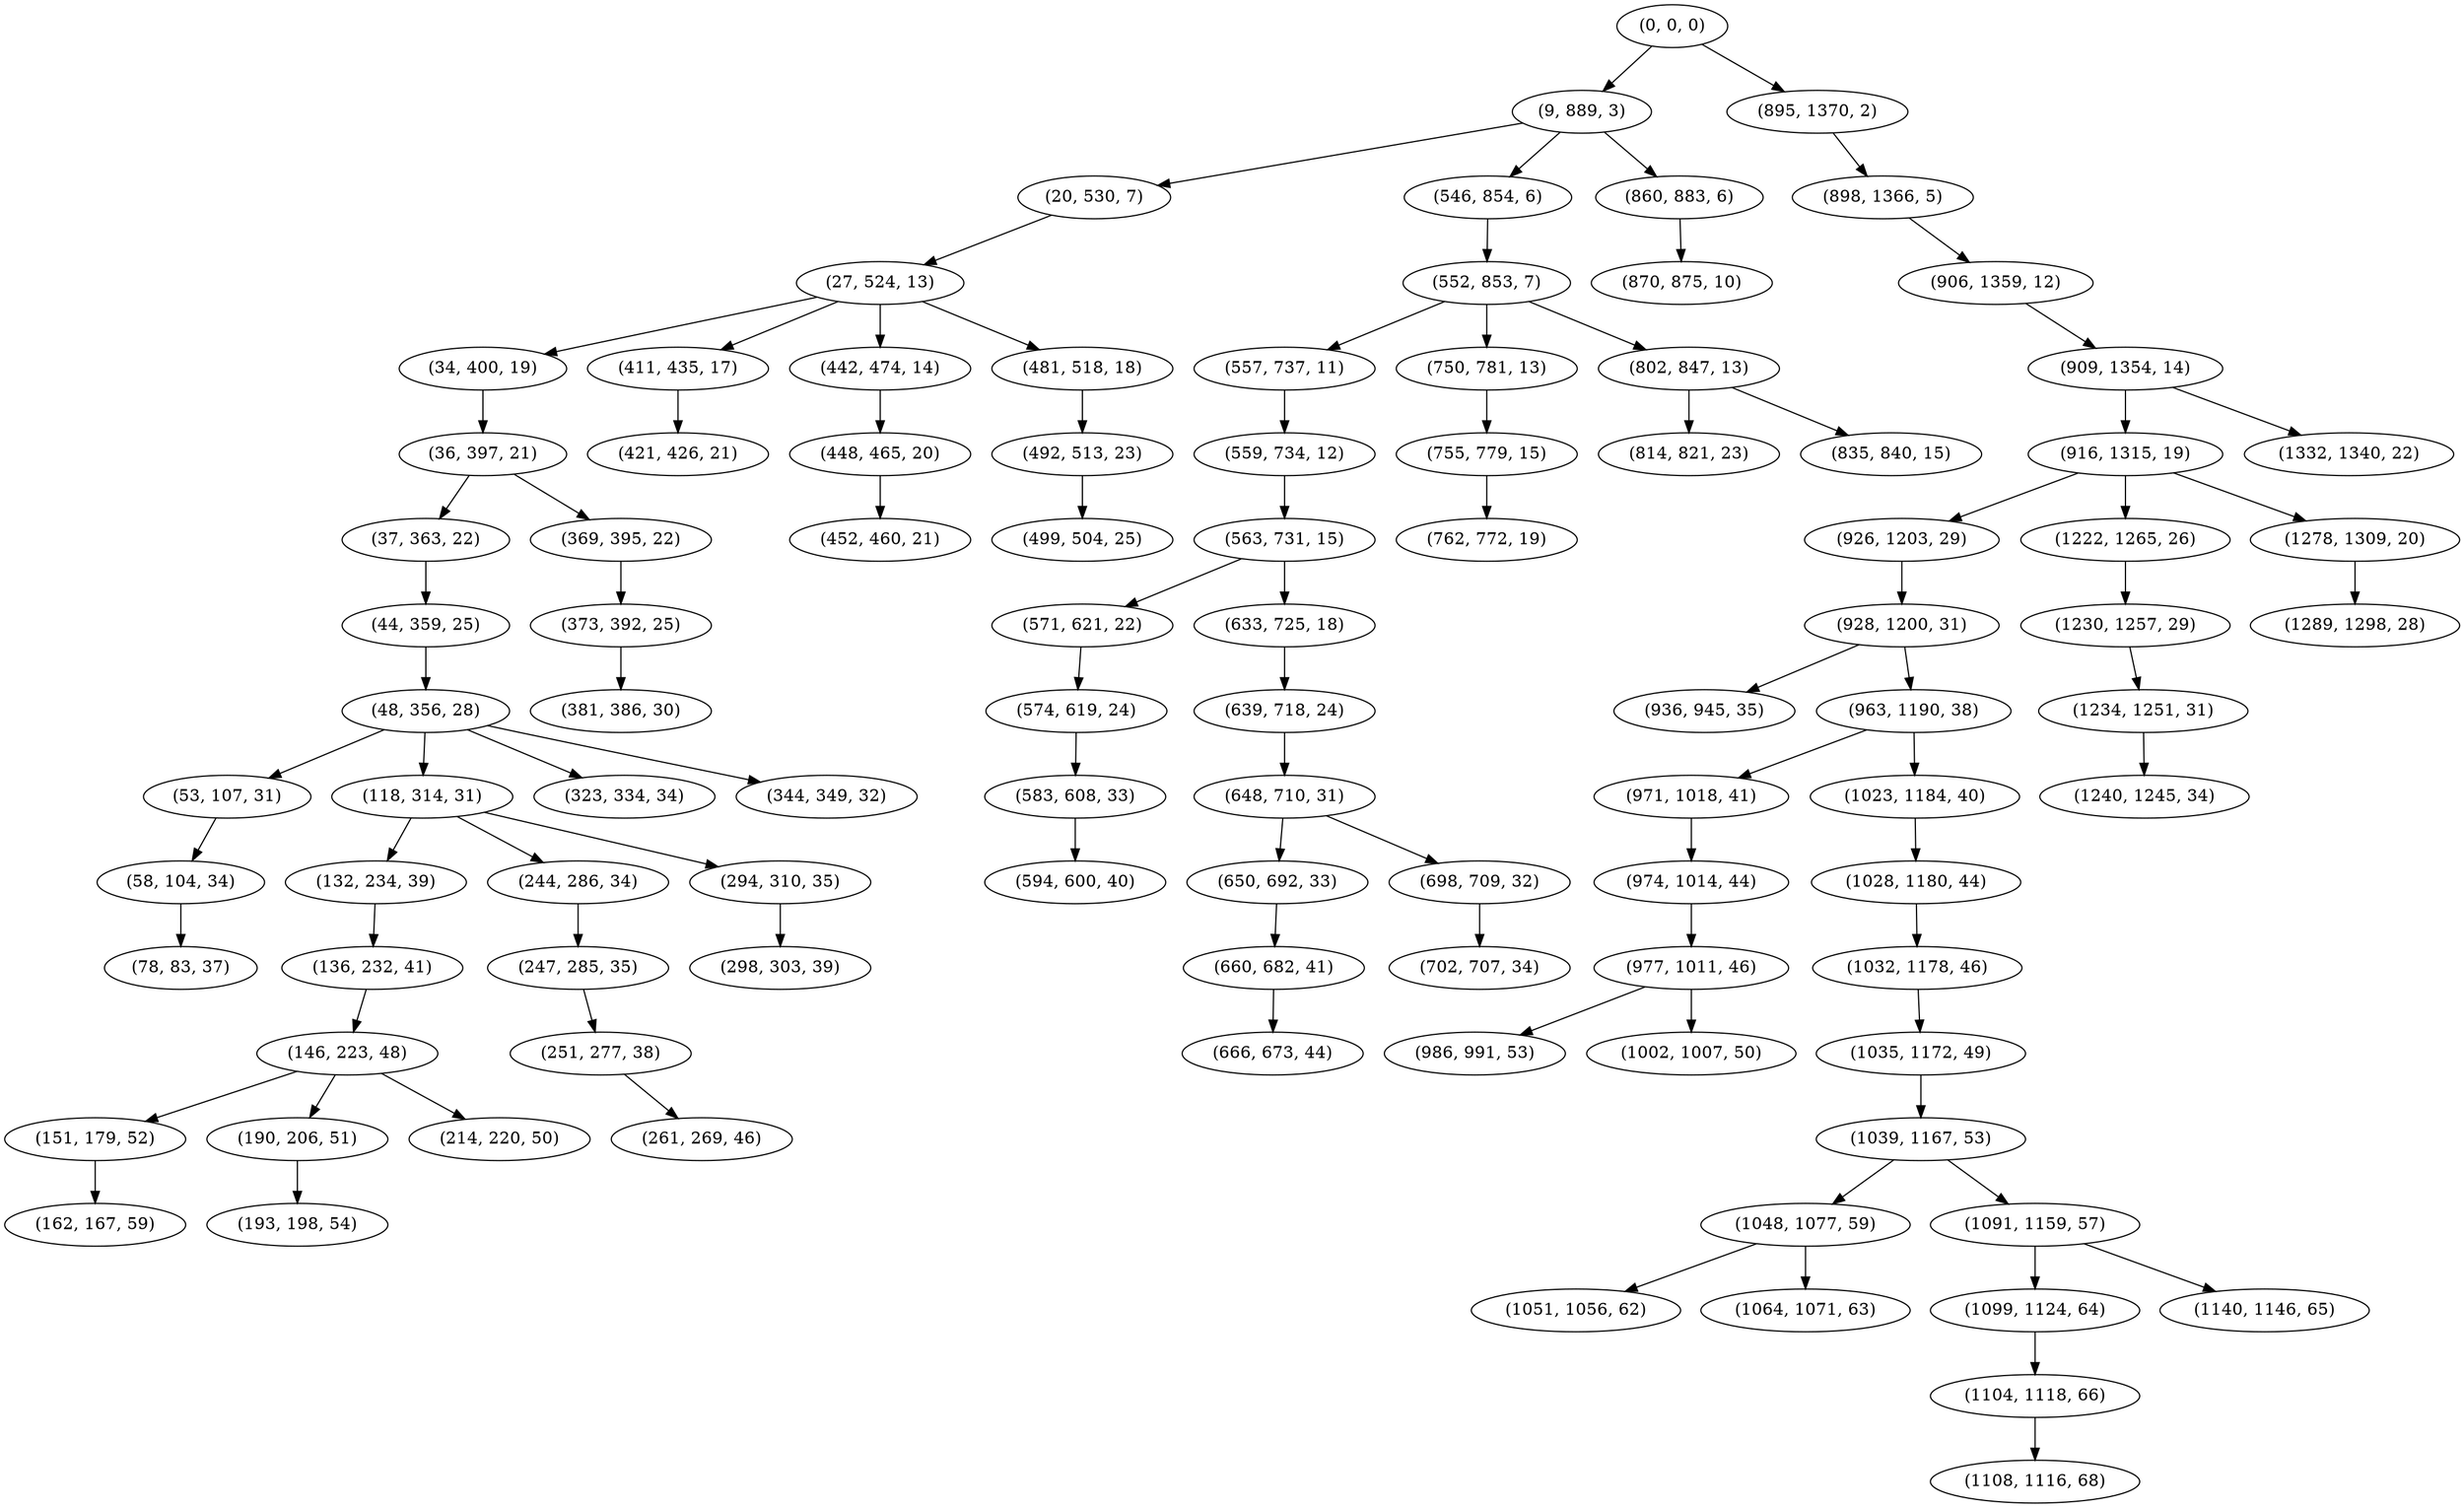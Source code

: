 digraph tree {
    "(0, 0, 0)";
    "(9, 889, 3)";
    "(20, 530, 7)";
    "(27, 524, 13)";
    "(34, 400, 19)";
    "(36, 397, 21)";
    "(37, 363, 22)";
    "(44, 359, 25)";
    "(48, 356, 28)";
    "(53, 107, 31)";
    "(58, 104, 34)";
    "(78, 83, 37)";
    "(118, 314, 31)";
    "(132, 234, 39)";
    "(136, 232, 41)";
    "(146, 223, 48)";
    "(151, 179, 52)";
    "(162, 167, 59)";
    "(190, 206, 51)";
    "(193, 198, 54)";
    "(214, 220, 50)";
    "(244, 286, 34)";
    "(247, 285, 35)";
    "(251, 277, 38)";
    "(261, 269, 46)";
    "(294, 310, 35)";
    "(298, 303, 39)";
    "(323, 334, 34)";
    "(344, 349, 32)";
    "(369, 395, 22)";
    "(373, 392, 25)";
    "(381, 386, 30)";
    "(411, 435, 17)";
    "(421, 426, 21)";
    "(442, 474, 14)";
    "(448, 465, 20)";
    "(452, 460, 21)";
    "(481, 518, 18)";
    "(492, 513, 23)";
    "(499, 504, 25)";
    "(546, 854, 6)";
    "(552, 853, 7)";
    "(557, 737, 11)";
    "(559, 734, 12)";
    "(563, 731, 15)";
    "(571, 621, 22)";
    "(574, 619, 24)";
    "(583, 608, 33)";
    "(594, 600, 40)";
    "(633, 725, 18)";
    "(639, 718, 24)";
    "(648, 710, 31)";
    "(650, 692, 33)";
    "(660, 682, 41)";
    "(666, 673, 44)";
    "(698, 709, 32)";
    "(702, 707, 34)";
    "(750, 781, 13)";
    "(755, 779, 15)";
    "(762, 772, 19)";
    "(802, 847, 13)";
    "(814, 821, 23)";
    "(835, 840, 15)";
    "(860, 883, 6)";
    "(870, 875, 10)";
    "(895, 1370, 2)";
    "(898, 1366, 5)";
    "(906, 1359, 12)";
    "(909, 1354, 14)";
    "(916, 1315, 19)";
    "(926, 1203, 29)";
    "(928, 1200, 31)";
    "(936, 945, 35)";
    "(963, 1190, 38)";
    "(971, 1018, 41)";
    "(974, 1014, 44)";
    "(977, 1011, 46)";
    "(986, 991, 53)";
    "(1002, 1007, 50)";
    "(1023, 1184, 40)";
    "(1028, 1180, 44)";
    "(1032, 1178, 46)";
    "(1035, 1172, 49)";
    "(1039, 1167, 53)";
    "(1048, 1077, 59)";
    "(1051, 1056, 62)";
    "(1064, 1071, 63)";
    "(1091, 1159, 57)";
    "(1099, 1124, 64)";
    "(1104, 1118, 66)";
    "(1108, 1116, 68)";
    "(1140, 1146, 65)";
    "(1222, 1265, 26)";
    "(1230, 1257, 29)";
    "(1234, 1251, 31)";
    "(1240, 1245, 34)";
    "(1278, 1309, 20)";
    "(1289, 1298, 28)";
    "(1332, 1340, 22)";
    "(0, 0, 0)" -> "(9, 889, 3)";
    "(0, 0, 0)" -> "(895, 1370, 2)";
    "(9, 889, 3)" -> "(20, 530, 7)";
    "(9, 889, 3)" -> "(546, 854, 6)";
    "(9, 889, 3)" -> "(860, 883, 6)";
    "(20, 530, 7)" -> "(27, 524, 13)";
    "(27, 524, 13)" -> "(34, 400, 19)";
    "(27, 524, 13)" -> "(411, 435, 17)";
    "(27, 524, 13)" -> "(442, 474, 14)";
    "(27, 524, 13)" -> "(481, 518, 18)";
    "(34, 400, 19)" -> "(36, 397, 21)";
    "(36, 397, 21)" -> "(37, 363, 22)";
    "(36, 397, 21)" -> "(369, 395, 22)";
    "(37, 363, 22)" -> "(44, 359, 25)";
    "(44, 359, 25)" -> "(48, 356, 28)";
    "(48, 356, 28)" -> "(53, 107, 31)";
    "(48, 356, 28)" -> "(118, 314, 31)";
    "(48, 356, 28)" -> "(323, 334, 34)";
    "(48, 356, 28)" -> "(344, 349, 32)";
    "(53, 107, 31)" -> "(58, 104, 34)";
    "(58, 104, 34)" -> "(78, 83, 37)";
    "(118, 314, 31)" -> "(132, 234, 39)";
    "(118, 314, 31)" -> "(244, 286, 34)";
    "(118, 314, 31)" -> "(294, 310, 35)";
    "(132, 234, 39)" -> "(136, 232, 41)";
    "(136, 232, 41)" -> "(146, 223, 48)";
    "(146, 223, 48)" -> "(151, 179, 52)";
    "(146, 223, 48)" -> "(190, 206, 51)";
    "(146, 223, 48)" -> "(214, 220, 50)";
    "(151, 179, 52)" -> "(162, 167, 59)";
    "(190, 206, 51)" -> "(193, 198, 54)";
    "(244, 286, 34)" -> "(247, 285, 35)";
    "(247, 285, 35)" -> "(251, 277, 38)";
    "(251, 277, 38)" -> "(261, 269, 46)";
    "(294, 310, 35)" -> "(298, 303, 39)";
    "(369, 395, 22)" -> "(373, 392, 25)";
    "(373, 392, 25)" -> "(381, 386, 30)";
    "(411, 435, 17)" -> "(421, 426, 21)";
    "(442, 474, 14)" -> "(448, 465, 20)";
    "(448, 465, 20)" -> "(452, 460, 21)";
    "(481, 518, 18)" -> "(492, 513, 23)";
    "(492, 513, 23)" -> "(499, 504, 25)";
    "(546, 854, 6)" -> "(552, 853, 7)";
    "(552, 853, 7)" -> "(557, 737, 11)";
    "(552, 853, 7)" -> "(750, 781, 13)";
    "(552, 853, 7)" -> "(802, 847, 13)";
    "(557, 737, 11)" -> "(559, 734, 12)";
    "(559, 734, 12)" -> "(563, 731, 15)";
    "(563, 731, 15)" -> "(571, 621, 22)";
    "(563, 731, 15)" -> "(633, 725, 18)";
    "(571, 621, 22)" -> "(574, 619, 24)";
    "(574, 619, 24)" -> "(583, 608, 33)";
    "(583, 608, 33)" -> "(594, 600, 40)";
    "(633, 725, 18)" -> "(639, 718, 24)";
    "(639, 718, 24)" -> "(648, 710, 31)";
    "(648, 710, 31)" -> "(650, 692, 33)";
    "(648, 710, 31)" -> "(698, 709, 32)";
    "(650, 692, 33)" -> "(660, 682, 41)";
    "(660, 682, 41)" -> "(666, 673, 44)";
    "(698, 709, 32)" -> "(702, 707, 34)";
    "(750, 781, 13)" -> "(755, 779, 15)";
    "(755, 779, 15)" -> "(762, 772, 19)";
    "(802, 847, 13)" -> "(814, 821, 23)";
    "(802, 847, 13)" -> "(835, 840, 15)";
    "(860, 883, 6)" -> "(870, 875, 10)";
    "(895, 1370, 2)" -> "(898, 1366, 5)";
    "(898, 1366, 5)" -> "(906, 1359, 12)";
    "(906, 1359, 12)" -> "(909, 1354, 14)";
    "(909, 1354, 14)" -> "(916, 1315, 19)";
    "(909, 1354, 14)" -> "(1332, 1340, 22)";
    "(916, 1315, 19)" -> "(926, 1203, 29)";
    "(916, 1315, 19)" -> "(1222, 1265, 26)";
    "(916, 1315, 19)" -> "(1278, 1309, 20)";
    "(926, 1203, 29)" -> "(928, 1200, 31)";
    "(928, 1200, 31)" -> "(936, 945, 35)";
    "(928, 1200, 31)" -> "(963, 1190, 38)";
    "(963, 1190, 38)" -> "(971, 1018, 41)";
    "(963, 1190, 38)" -> "(1023, 1184, 40)";
    "(971, 1018, 41)" -> "(974, 1014, 44)";
    "(974, 1014, 44)" -> "(977, 1011, 46)";
    "(977, 1011, 46)" -> "(986, 991, 53)";
    "(977, 1011, 46)" -> "(1002, 1007, 50)";
    "(1023, 1184, 40)" -> "(1028, 1180, 44)";
    "(1028, 1180, 44)" -> "(1032, 1178, 46)";
    "(1032, 1178, 46)" -> "(1035, 1172, 49)";
    "(1035, 1172, 49)" -> "(1039, 1167, 53)";
    "(1039, 1167, 53)" -> "(1048, 1077, 59)";
    "(1039, 1167, 53)" -> "(1091, 1159, 57)";
    "(1048, 1077, 59)" -> "(1051, 1056, 62)";
    "(1048, 1077, 59)" -> "(1064, 1071, 63)";
    "(1091, 1159, 57)" -> "(1099, 1124, 64)";
    "(1091, 1159, 57)" -> "(1140, 1146, 65)";
    "(1099, 1124, 64)" -> "(1104, 1118, 66)";
    "(1104, 1118, 66)" -> "(1108, 1116, 68)";
    "(1222, 1265, 26)" -> "(1230, 1257, 29)";
    "(1230, 1257, 29)" -> "(1234, 1251, 31)";
    "(1234, 1251, 31)" -> "(1240, 1245, 34)";
    "(1278, 1309, 20)" -> "(1289, 1298, 28)";
}
